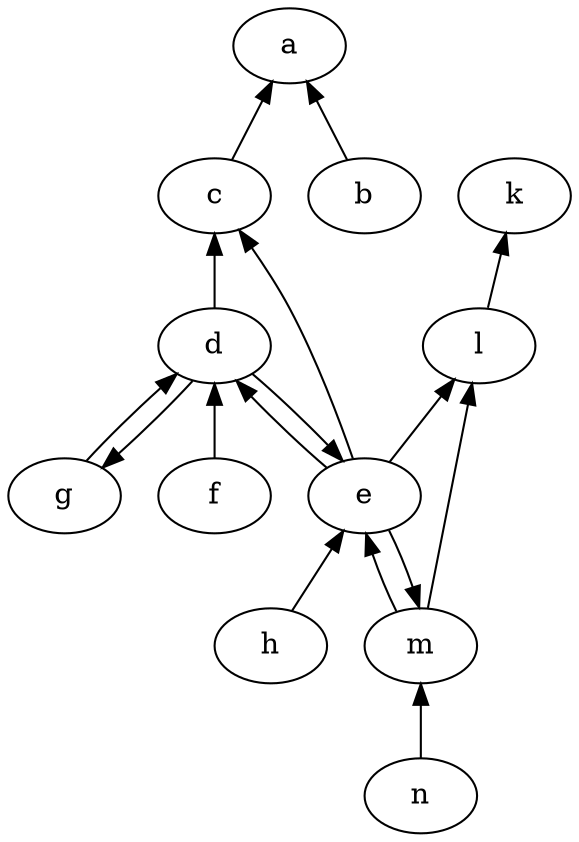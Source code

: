 strict digraph "" {
	a -> b	[dir=back];
	a -> c	[dir=back];
	c -> d	[dir=back];
	c -> e	[dir=back];
	d -> e	[dir=back];
	d -> f	[dir=back];
	d -> g	[dir=back];
	e -> d	[dir=back];
	e -> m	[dir=back];
	e -> h	[dir=back];
	k -> l	[dir=back];
	l -> e	[dir=back];
	l -> m	[dir=back];
	m -> e	[dir=back];
	m -> n	[dir=back];
	g -> d	[dir=back];
}
